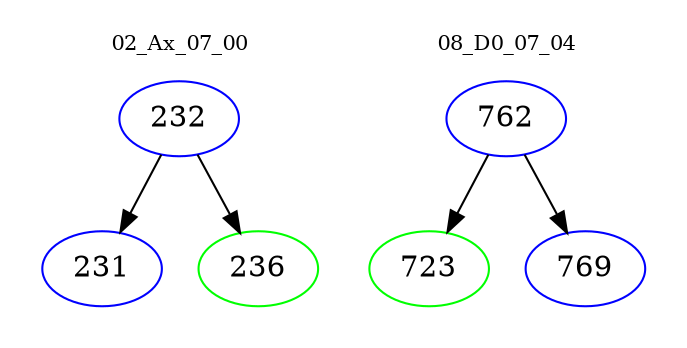 digraph{
subgraph cluster_0 {
color = white
label = "02_Ax_07_00";
fontsize=10;
T0_232 [label="232", color="blue"]
T0_232 -> T0_231 [color="black"]
T0_231 [label="231", color="blue"]
T0_232 -> T0_236 [color="black"]
T0_236 [label="236", color="green"]
}
subgraph cluster_1 {
color = white
label = "08_D0_07_04";
fontsize=10;
T1_762 [label="762", color="blue"]
T1_762 -> T1_723 [color="black"]
T1_723 [label="723", color="green"]
T1_762 -> T1_769 [color="black"]
T1_769 [label="769", color="blue"]
}
}
